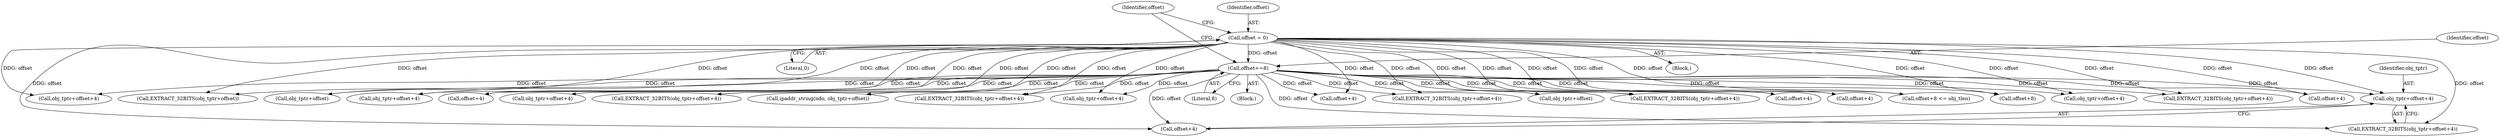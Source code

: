 digraph "0_tcpdump_d97e94223720684c6aa740ff219e0d19426c2220@pointer" {
"1001205" [label="(Call,obj_tptr+offset+4)"];
"1001145" [label="(Call,offset = 0)"];
"1001249" [label="(Call,offset+=8)"];
"1001235" [label="(Call,obj_tptr+offset+4)"];
"1001237" [label="(Call,offset+4)"];
"1001191" [label="(Call,offset+4)"];
"1001250" [label="(Identifier,offset)"];
"1001216" [label="(Call,EXTRACT_32BITS(obj_tptr+offset+4))"];
"1001206" [label="(Identifier,obj_tptr)"];
"1001147" [label="(Literal,0)"];
"1001179" [label="(Call,obj_tptr+offset+4)"];
"1001166" [label="(Call,EXTRACT_32BITS(obj_tptr+offset))"];
"1001163" [label="(Call,obj_tptr+offset)"];
"1001189" [label="(Call,obj_tptr+offset+4)"];
"1001243" [label="(Call,obj_tptr+offset+4)"];
"1001151" [label="(Identifier,offset)"];
"1001242" [label="(Call,EXTRACT_32BITS(obj_tptr+offset+4))"];
"1001167" [label="(Call,obj_tptr+offset)"];
"1001219" [label="(Call,offset+4)"];
"1001146" [label="(Identifier,offset)"];
"1001150" [label="(Call,offset+8)"];
"1001217" [label="(Call,obj_tptr+offset+4)"];
"1001251" [label="(Literal,8)"];
"1001145" [label="(Call,offset = 0)"];
"1001234" [label="(Call,EXTRACT_32BITS(obj_tptr+offset+4))"];
"1001161" [label="(Call,ipaddr_string(ndo, obj_tptr+offset))"];
"1001178" [label="(Call,EXTRACT_32BITS(obj_tptr+offset+4))"];
"1001154" [label="(Block,)"];
"1001249" [label="(Call,offset+=8)"];
"1001181" [label="(Call,offset+4)"];
"1001205" [label="(Call,obj_tptr+offset+4)"];
"1001207" [label="(Call,offset+4)"];
"1001143" [label="(Block,)"];
"1001188" [label="(Call,EXTRACT_32BITS(obj_tptr+offset+4))"];
"1001149" [label="(Call,offset+8 <= obj_tlen)"];
"1001204" [label="(Call,EXTRACT_32BITS(obj_tptr+offset+4))"];
"1001245" [label="(Call,offset+4)"];
"1001205" -> "1001204"  [label="AST: "];
"1001205" -> "1001207"  [label="CFG: "];
"1001206" -> "1001205"  [label="AST: "];
"1001207" -> "1001205"  [label="AST: "];
"1001204" -> "1001205"  [label="CFG: "];
"1001145" -> "1001205"  [label="DDG: offset"];
"1001249" -> "1001205"  [label="DDG: offset"];
"1001145" -> "1001143"  [label="AST: "];
"1001145" -> "1001147"  [label="CFG: "];
"1001146" -> "1001145"  [label="AST: "];
"1001147" -> "1001145"  [label="AST: "];
"1001151" -> "1001145"  [label="CFG: "];
"1001145" -> "1001149"  [label="DDG: offset"];
"1001145" -> "1001150"  [label="DDG: offset"];
"1001145" -> "1001161"  [label="DDG: offset"];
"1001145" -> "1001163"  [label="DDG: offset"];
"1001145" -> "1001166"  [label="DDG: offset"];
"1001145" -> "1001167"  [label="DDG: offset"];
"1001145" -> "1001178"  [label="DDG: offset"];
"1001145" -> "1001179"  [label="DDG: offset"];
"1001145" -> "1001181"  [label="DDG: offset"];
"1001145" -> "1001188"  [label="DDG: offset"];
"1001145" -> "1001189"  [label="DDG: offset"];
"1001145" -> "1001191"  [label="DDG: offset"];
"1001145" -> "1001204"  [label="DDG: offset"];
"1001145" -> "1001207"  [label="DDG: offset"];
"1001145" -> "1001216"  [label="DDG: offset"];
"1001145" -> "1001217"  [label="DDG: offset"];
"1001145" -> "1001219"  [label="DDG: offset"];
"1001145" -> "1001234"  [label="DDG: offset"];
"1001145" -> "1001235"  [label="DDG: offset"];
"1001145" -> "1001237"  [label="DDG: offset"];
"1001145" -> "1001242"  [label="DDG: offset"];
"1001145" -> "1001243"  [label="DDG: offset"];
"1001145" -> "1001245"  [label="DDG: offset"];
"1001145" -> "1001249"  [label="DDG: offset"];
"1001249" -> "1001154"  [label="AST: "];
"1001249" -> "1001251"  [label="CFG: "];
"1001250" -> "1001249"  [label="AST: "];
"1001251" -> "1001249"  [label="AST: "];
"1001151" -> "1001249"  [label="CFG: "];
"1001249" -> "1001149"  [label="DDG: offset"];
"1001249" -> "1001150"  [label="DDG: offset"];
"1001249" -> "1001161"  [label="DDG: offset"];
"1001249" -> "1001163"  [label="DDG: offset"];
"1001249" -> "1001166"  [label="DDG: offset"];
"1001249" -> "1001167"  [label="DDG: offset"];
"1001249" -> "1001178"  [label="DDG: offset"];
"1001249" -> "1001179"  [label="DDG: offset"];
"1001249" -> "1001181"  [label="DDG: offset"];
"1001249" -> "1001188"  [label="DDG: offset"];
"1001249" -> "1001189"  [label="DDG: offset"];
"1001249" -> "1001191"  [label="DDG: offset"];
"1001249" -> "1001204"  [label="DDG: offset"];
"1001249" -> "1001207"  [label="DDG: offset"];
"1001249" -> "1001216"  [label="DDG: offset"];
"1001249" -> "1001217"  [label="DDG: offset"];
"1001249" -> "1001219"  [label="DDG: offset"];
"1001249" -> "1001234"  [label="DDG: offset"];
"1001249" -> "1001235"  [label="DDG: offset"];
"1001249" -> "1001237"  [label="DDG: offset"];
"1001249" -> "1001242"  [label="DDG: offset"];
"1001249" -> "1001243"  [label="DDG: offset"];
"1001249" -> "1001245"  [label="DDG: offset"];
}
